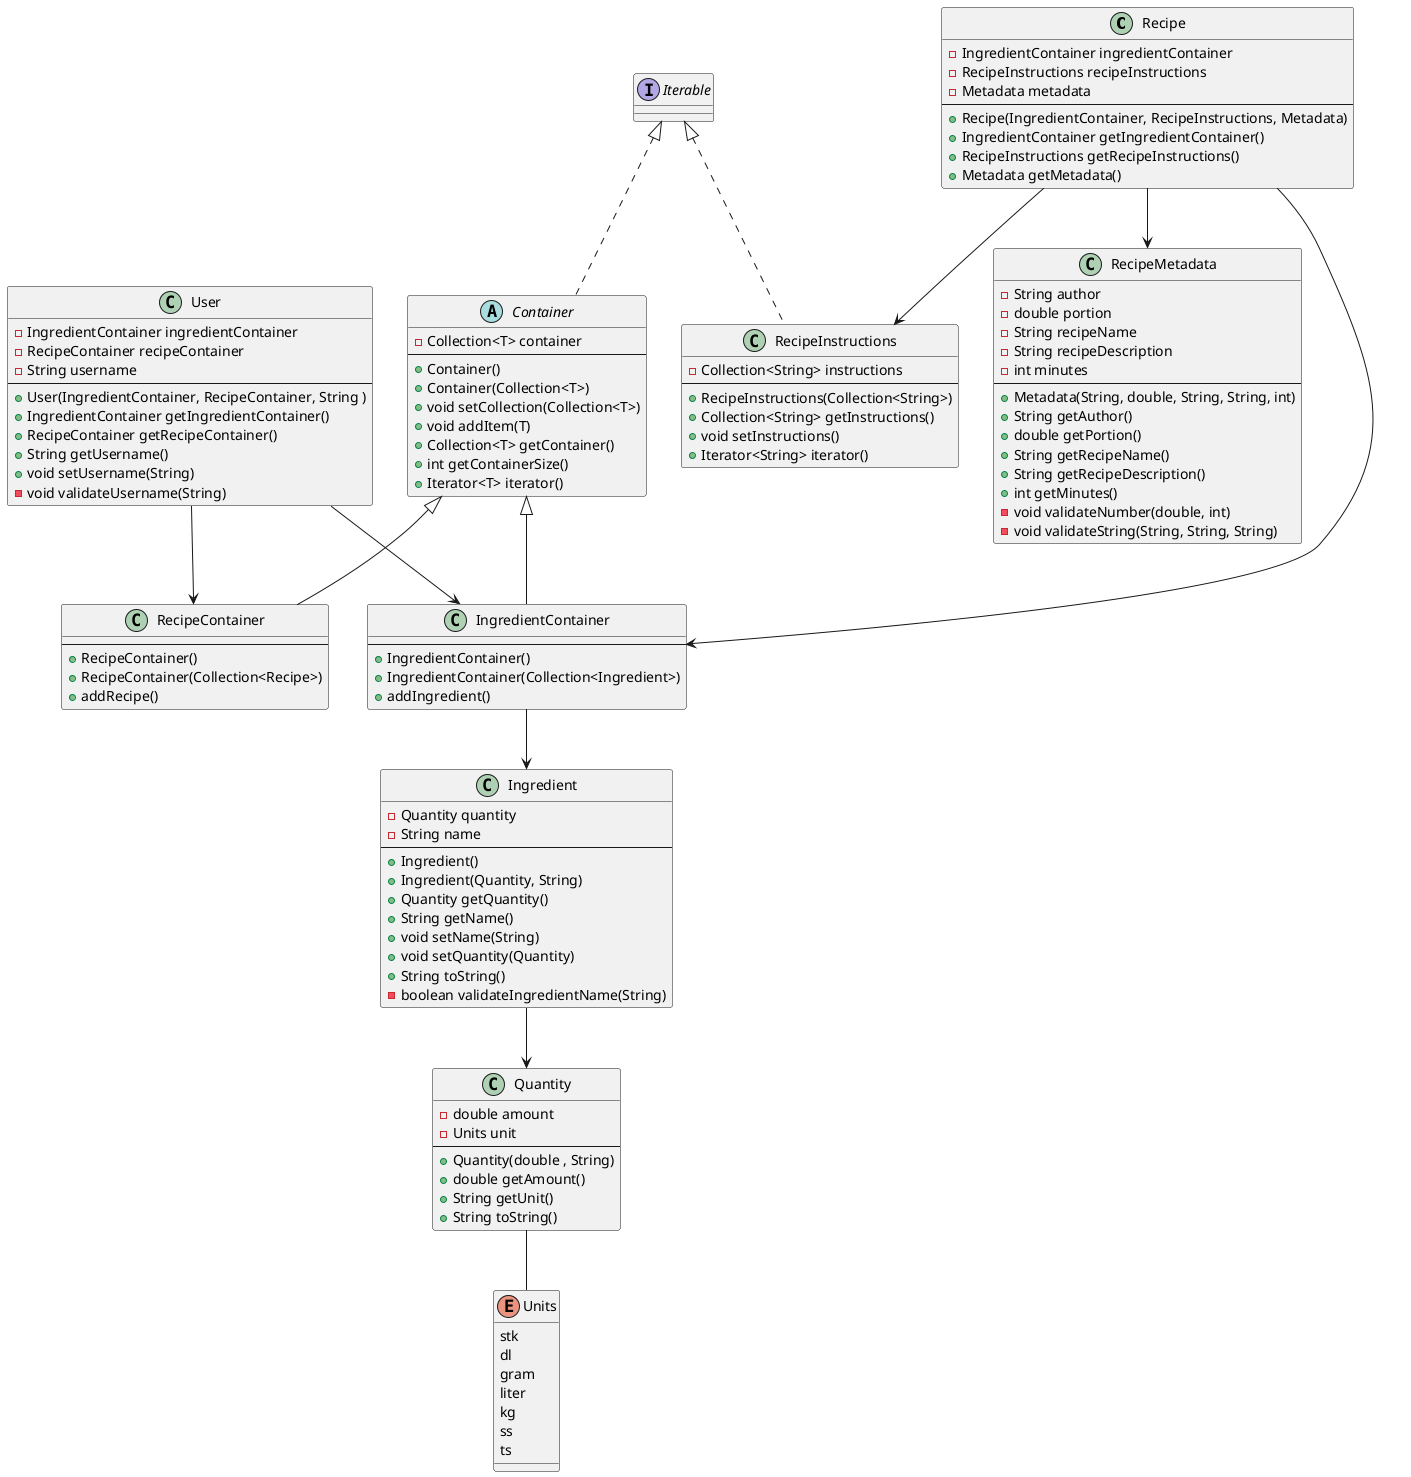 @startuml sequence_diagram
class Recipe {
    - IngredientContainer ingredientContainer
    - RecipeInstructions recipeInstructions
    - Metadata metadata
    --
    + Recipe(IngredientContainer, RecipeInstructions, Metadata)
    + IngredientContainer getIngredientContainer()
    + RecipeInstructions getRecipeInstructions()
    + Metadata getMetadata()
}

class Quantity {
    - double amount
    - Units unit
    --
    + Quantity(double , String)
    + double getAmount()
    + String getUnit()
    + String toString()
}

enum Units {
    stk
    dl
    gram
    liter
    kg
    ss
    ts
}

class Ingredient {
    - Quantity quantity
    - String name
    --
    + Ingredient()
    + Ingredient(Quantity, String)
    + Quantity getQuantity()
    + String getName()
    + void setName(String)
    + void setQuantity(Quantity)
    + String toString()
    - boolean validateIngredientName(String)
}

abstract class Container {
  - Collection<T> container
  --
  + Container()
  + Container(Collection<T>) 
  + void setCollection(Collection<T>)
  + void addItem(T)  
  + Collection<T> getContainer()
  + int getContainerSize()
  + Iterator<T> iterator()
}

class IngredientContainer {
    --
    + IngredientContainer()
    + IngredientContainer(Collection<Ingredient>)
    + addIngredient()
}

class RecipeContainer {
    --
    + RecipeContainer()
    + RecipeContainer(Collection<Recipe>)
    + addRecipe()
}

class RecipeInstructions {
    - Collection<String> instructions
    --
    + RecipeInstructions(Collection<String>)
    + Collection<String> getInstructions()
    + void setInstructions()
    + Iterator<String> iterator()
}

class RecipeMetadata {
    - String author
    - double portion
    - String recipeName
    - String recipeDescription
    - int minutes
    --
    + Metadata(String, double, String, String, int)
    + String getAuthor()
    + double getPortion()
    + String getRecipeName()
    + String getRecipeDescription()
    + int getMinutes()
    - void validateNumber(double, int)
    - void validateString(String, String, String)
}

class User {
    - IngredientContainer ingredientContainer
    - RecipeContainer recipeContainer
    - String username
    --
    + User(IngredientContainer, RecipeContainer, String )
    + IngredientContainer getIngredientContainer()
    + RecipeContainer getRecipeContainer()
    + String getUsername()
    + void setUsername(String)
    - void validateUsername(String)
}

interface Iterable
interface Iterable

User --> RecipeContainer
User --> IngredientContainer
Recipe --> IngredientContainer
Recipe --> RecipeInstructions
Recipe --> RecipeMetadata
IngredientContainer --> Ingredient
Ingredient --> Quantity
Quantity -- Units
abstract class Container implements Iterable
class RecipeInstructions implements Iterable
class RecipeContainer extends Container
class IngredientContainer extends Container
@enduml